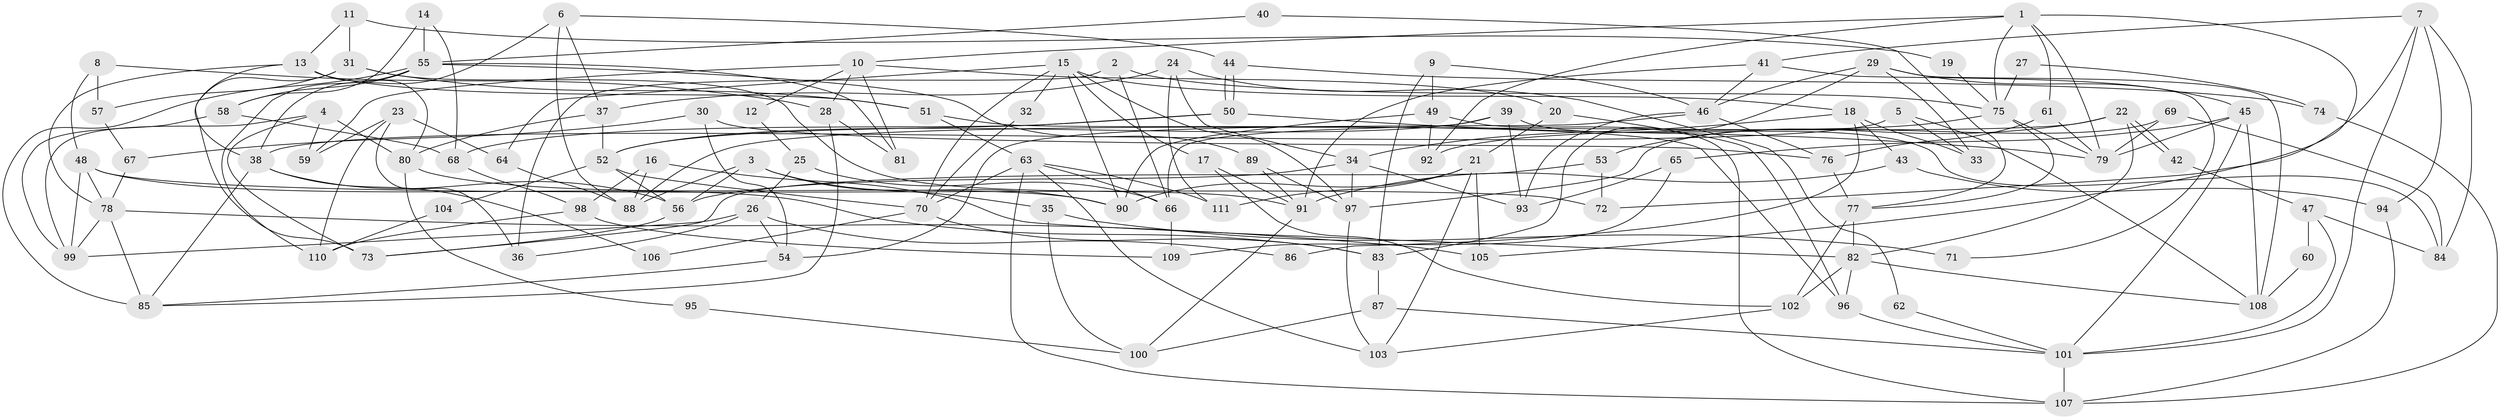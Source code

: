 // Generated by graph-tools (version 1.1) at 2025/14/03/09/25 04:14:56]
// undirected, 111 vertices, 222 edges
graph export_dot {
graph [start="1"]
  node [color=gray90,style=filled];
  1;
  2;
  3;
  4;
  5;
  6;
  7;
  8;
  9;
  10;
  11;
  12;
  13;
  14;
  15;
  16;
  17;
  18;
  19;
  20;
  21;
  22;
  23;
  24;
  25;
  26;
  27;
  28;
  29;
  30;
  31;
  32;
  33;
  34;
  35;
  36;
  37;
  38;
  39;
  40;
  41;
  42;
  43;
  44;
  45;
  46;
  47;
  48;
  49;
  50;
  51;
  52;
  53;
  54;
  55;
  56;
  57;
  58;
  59;
  60;
  61;
  62;
  63;
  64;
  65;
  66;
  67;
  68;
  69;
  70;
  71;
  72;
  73;
  74;
  75;
  76;
  77;
  78;
  79;
  80;
  81;
  82;
  83;
  84;
  85;
  86;
  87;
  88;
  89;
  90;
  91;
  92;
  93;
  94;
  95;
  96;
  97;
  98;
  99;
  100;
  101;
  102;
  103;
  104;
  105;
  106;
  107;
  108;
  109;
  110;
  111;
  1 -- 75;
  1 -- 92;
  1 -- 10;
  1 -- 61;
  1 -- 79;
  1 -- 105;
  2 -- 75;
  2 -- 36;
  2 -- 66;
  3 -- 88;
  3 -- 90;
  3 -- 35;
  3 -- 56;
  4 -- 73;
  4 -- 80;
  4 -- 59;
  4 -- 99;
  5 -- 38;
  5 -- 108;
  5 -- 33;
  6 -- 38;
  6 -- 37;
  6 -- 44;
  6 -- 88;
  7 -- 84;
  7 -- 101;
  7 -- 41;
  7 -- 72;
  7 -- 94;
  8 -- 48;
  8 -- 57;
  8 -- 28;
  9 -- 83;
  9 -- 46;
  9 -- 49;
  10 -- 28;
  10 -- 12;
  10 -- 20;
  10 -- 59;
  10 -- 81;
  11 -- 31;
  11 -- 13;
  11 -- 19;
  12 -- 25;
  13 -- 78;
  13 -- 51;
  13 -- 38;
  13 -- 80;
  14 -- 58;
  14 -- 68;
  14 -- 55;
  15 -- 70;
  15 -- 90;
  15 -- 17;
  15 -- 18;
  15 -- 32;
  15 -- 64;
  15 -- 97;
  16 -- 82;
  16 -- 88;
  16 -- 98;
  17 -- 91;
  17 -- 102;
  18 -- 34;
  18 -- 33;
  18 -- 43;
  18 -- 86;
  19 -- 75;
  20 -- 21;
  20 -- 96;
  21 -- 105;
  21 -- 103;
  21 -- 90;
  21 -- 111;
  22 -- 53;
  22 -- 42;
  22 -- 42;
  22 -- 82;
  22 -- 88;
  23 -- 59;
  23 -- 64;
  23 -- 36;
  23 -- 110;
  24 -- 34;
  24 -- 111;
  24 -- 37;
  24 -- 62;
  25 -- 66;
  25 -- 26;
  26 -- 54;
  26 -- 99;
  26 -- 36;
  26 -- 86;
  27 -- 74;
  27 -- 75;
  28 -- 85;
  28 -- 81;
  29 -- 33;
  29 -- 108;
  29 -- 45;
  29 -- 46;
  29 -- 83;
  30 -- 76;
  30 -- 54;
  30 -- 67;
  31 -- 51;
  31 -- 91;
  31 -- 57;
  31 -- 73;
  32 -- 70;
  34 -- 93;
  34 -- 97;
  34 -- 56;
  35 -- 100;
  35 -- 71;
  37 -- 52;
  37 -- 80;
  38 -- 56;
  38 -- 85;
  38 -- 106;
  39 -- 52;
  39 -- 93;
  39 -- 66;
  39 -- 84;
  40 -- 77;
  40 -- 55;
  41 -- 91;
  41 -- 46;
  41 -- 71;
  42 -- 47;
  43 -- 94;
  43 -- 91;
  44 -- 50;
  44 -- 50;
  44 -- 74;
  45 -- 79;
  45 -- 65;
  45 -- 101;
  45 -- 108;
  46 -- 54;
  46 -- 76;
  46 -- 93;
  47 -- 101;
  47 -- 84;
  47 -- 60;
  48 -- 78;
  48 -- 83;
  48 -- 72;
  48 -- 99;
  49 -- 90;
  49 -- 92;
  49 -- 107;
  50 -- 68;
  50 -- 52;
  50 -- 79;
  51 -- 63;
  51 -- 96;
  52 -- 56;
  52 -- 70;
  52 -- 104;
  53 -- 73;
  53 -- 72;
  54 -- 85;
  55 -- 81;
  55 -- 58;
  55 -- 85;
  55 -- 89;
  55 -- 110;
  56 -- 73;
  57 -- 67;
  58 -- 99;
  58 -- 68;
  60 -- 108;
  61 -- 79;
  61 -- 76;
  62 -- 101;
  63 -- 66;
  63 -- 107;
  63 -- 70;
  63 -- 103;
  63 -- 111;
  64 -- 88;
  65 -- 109;
  65 -- 93;
  66 -- 109;
  67 -- 78;
  68 -- 98;
  69 -- 79;
  69 -- 97;
  69 -- 84;
  70 -- 83;
  70 -- 106;
  74 -- 107;
  75 -- 79;
  75 -- 77;
  75 -- 92;
  76 -- 77;
  77 -- 102;
  77 -- 82;
  78 -- 99;
  78 -- 85;
  78 -- 105;
  80 -- 90;
  80 -- 95;
  82 -- 96;
  82 -- 102;
  82 -- 108;
  83 -- 87;
  87 -- 101;
  87 -- 100;
  89 -- 97;
  89 -- 91;
  91 -- 100;
  94 -- 107;
  95 -- 100;
  96 -- 101;
  97 -- 103;
  98 -- 110;
  98 -- 109;
  101 -- 107;
  102 -- 103;
  104 -- 110;
}
